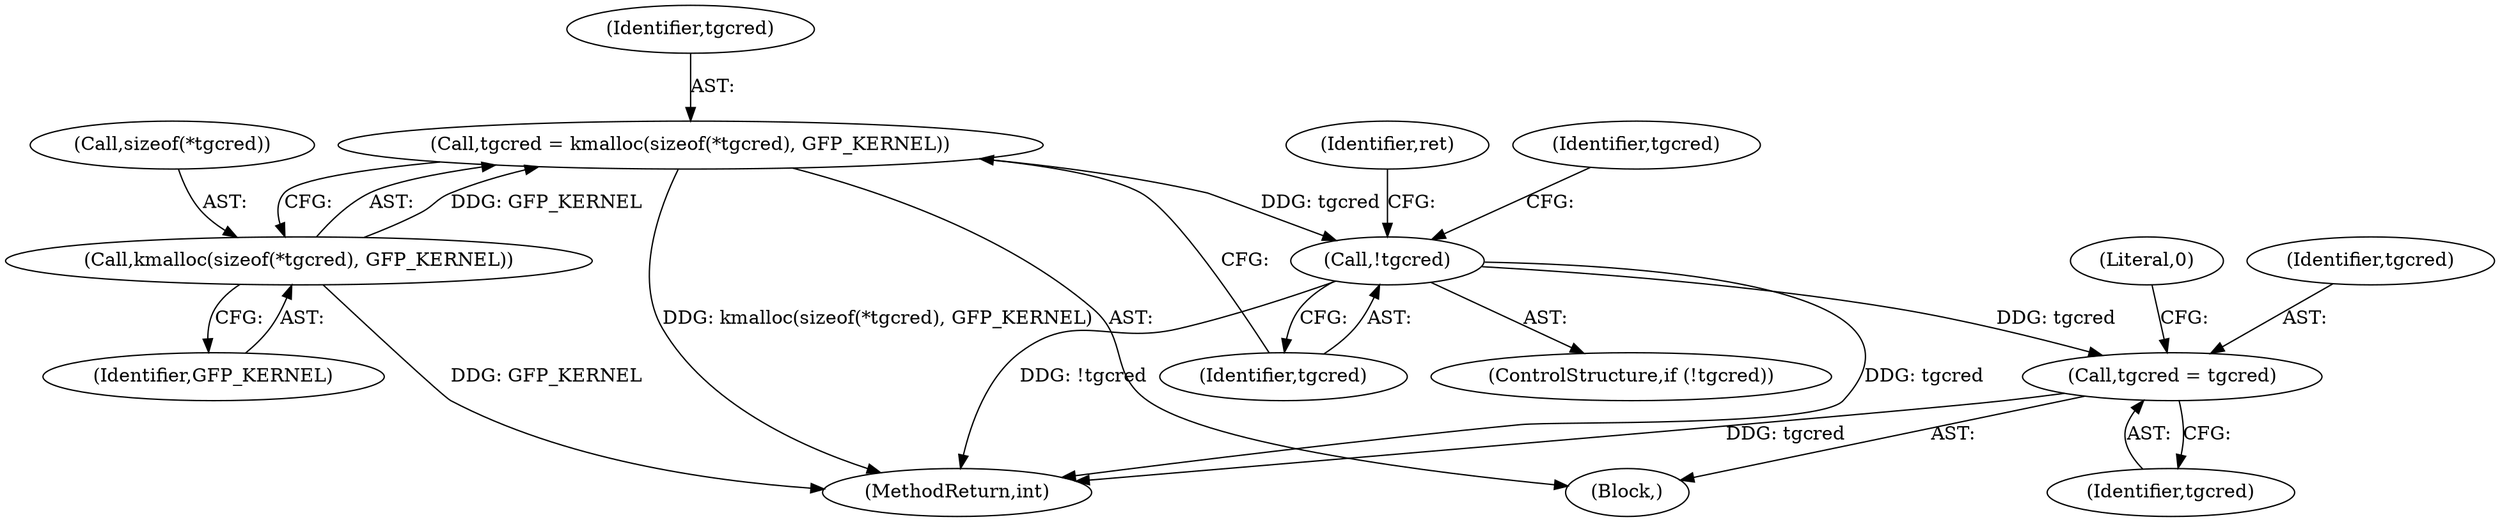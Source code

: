 digraph "0_linux_79549c6dfda0603dba9a70a53467ce62d9335c33@API" {
"1000190" [label="(Call,tgcred = kmalloc(sizeof(*tgcred), GFP_KERNEL))"];
"1000192" [label="(Call,kmalloc(sizeof(*tgcred), GFP_KERNEL))"];
"1000198" [label="(Call,!tgcred)"];
"1000222" [label="(Call,tgcred = tgcred)"];
"1000191" [label="(Identifier,tgcred)"];
"1000192" [label="(Call,kmalloc(sizeof(*tgcred), GFP_KERNEL))"];
"1000198" [label="(Call,!tgcred)"];
"1000209" [label="(Identifier,tgcred)"];
"1000199" [label="(Identifier,tgcred)"];
"1000197" [label="(ControlStructure,if (!tgcred))"];
"1000202" [label="(Identifier,ret)"];
"1000223" [label="(Identifier,tgcred)"];
"1000230" [label="(MethodReturn,int)"];
"1000190" [label="(Call,tgcred = kmalloc(sizeof(*tgcred), GFP_KERNEL))"];
"1000196" [label="(Identifier,GFP_KERNEL)"];
"1000189" [label="(Block,)"];
"1000222" [label="(Call,tgcred = tgcred)"];
"1000226" [label="(Literal,0)"];
"1000224" [label="(Identifier,tgcred)"];
"1000193" [label="(Call,sizeof(*tgcred))"];
"1000190" -> "1000189"  [label="AST: "];
"1000190" -> "1000192"  [label="CFG: "];
"1000191" -> "1000190"  [label="AST: "];
"1000192" -> "1000190"  [label="AST: "];
"1000199" -> "1000190"  [label="CFG: "];
"1000190" -> "1000230"  [label="DDG: kmalloc(sizeof(*tgcred), GFP_KERNEL)"];
"1000192" -> "1000190"  [label="DDG: GFP_KERNEL"];
"1000190" -> "1000198"  [label="DDG: tgcred"];
"1000192" -> "1000196"  [label="CFG: "];
"1000193" -> "1000192"  [label="AST: "];
"1000196" -> "1000192"  [label="AST: "];
"1000192" -> "1000230"  [label="DDG: GFP_KERNEL"];
"1000198" -> "1000197"  [label="AST: "];
"1000198" -> "1000199"  [label="CFG: "];
"1000199" -> "1000198"  [label="AST: "];
"1000202" -> "1000198"  [label="CFG: "];
"1000209" -> "1000198"  [label="CFG: "];
"1000198" -> "1000230"  [label="DDG: tgcred"];
"1000198" -> "1000230"  [label="DDG: !tgcred"];
"1000198" -> "1000222"  [label="DDG: tgcred"];
"1000222" -> "1000189"  [label="AST: "];
"1000222" -> "1000224"  [label="CFG: "];
"1000223" -> "1000222"  [label="AST: "];
"1000224" -> "1000222"  [label="AST: "];
"1000226" -> "1000222"  [label="CFG: "];
"1000222" -> "1000230"  [label="DDG: tgcred"];
}
